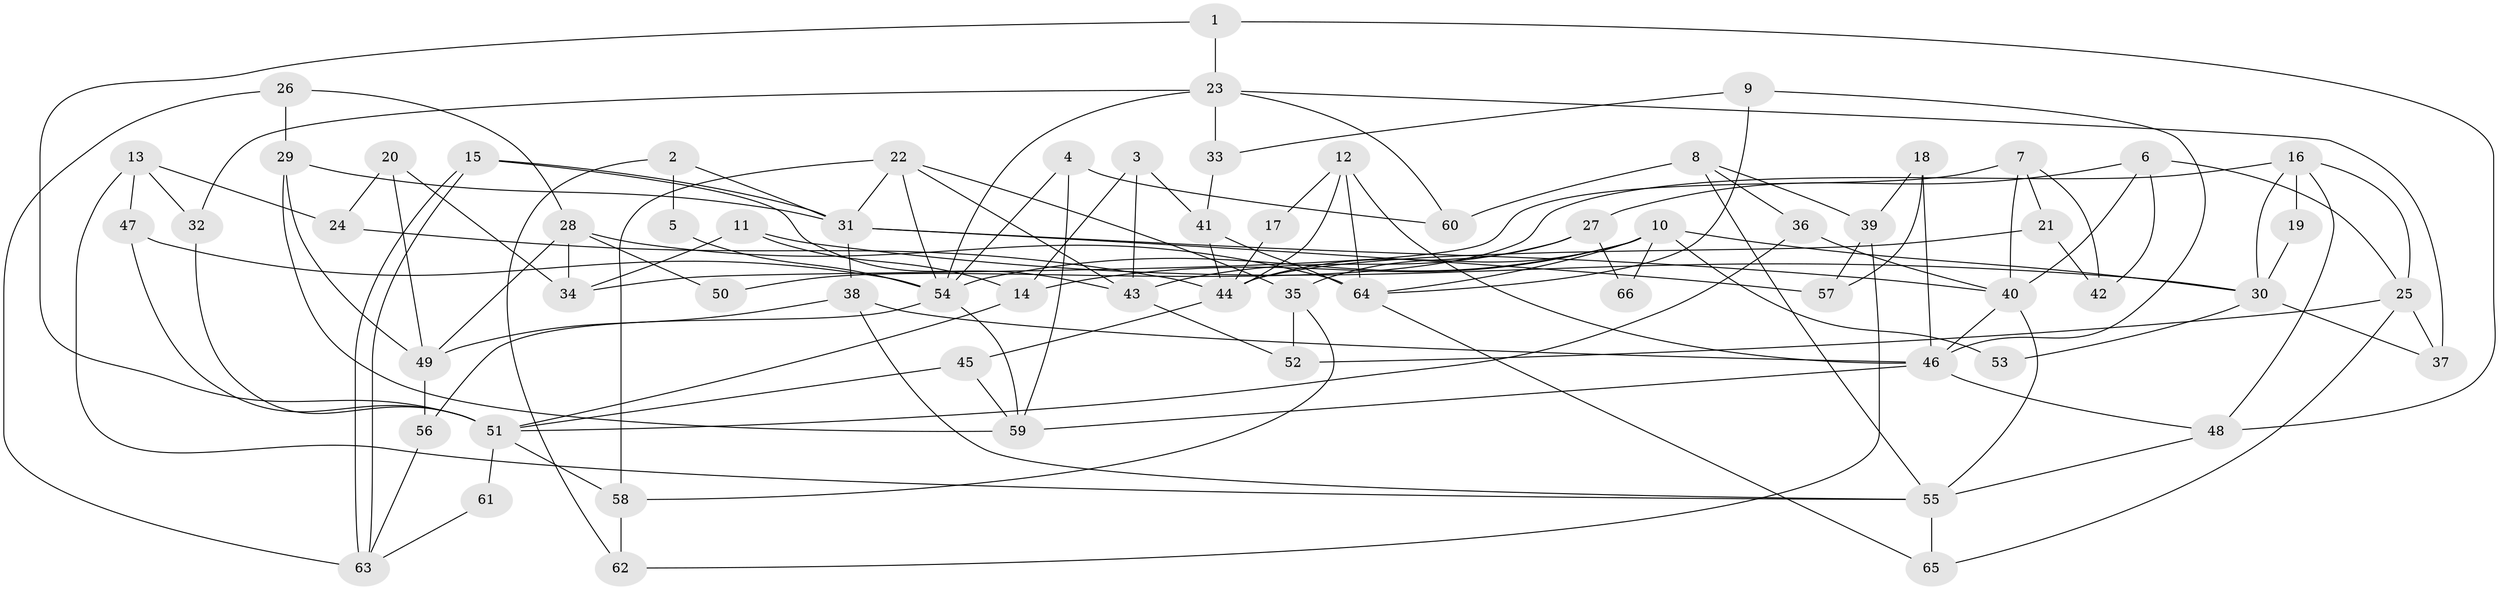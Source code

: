 // Generated by graph-tools (version 1.1) at 2025/11/02/27/25 16:11:20]
// undirected, 66 vertices, 132 edges
graph export_dot {
graph [start="1"]
  node [color=gray90,style=filled];
  1;
  2;
  3;
  4;
  5;
  6;
  7;
  8;
  9;
  10;
  11;
  12;
  13;
  14;
  15;
  16;
  17;
  18;
  19;
  20;
  21;
  22;
  23;
  24;
  25;
  26;
  27;
  28;
  29;
  30;
  31;
  32;
  33;
  34;
  35;
  36;
  37;
  38;
  39;
  40;
  41;
  42;
  43;
  44;
  45;
  46;
  47;
  48;
  49;
  50;
  51;
  52;
  53;
  54;
  55;
  56;
  57;
  58;
  59;
  60;
  61;
  62;
  63;
  64;
  65;
  66;
  1 -- 48;
  1 -- 51;
  1 -- 23;
  2 -- 31;
  2 -- 62;
  2 -- 5;
  3 -- 43;
  3 -- 41;
  3 -- 14;
  4 -- 54;
  4 -- 59;
  4 -- 60;
  5 -- 54;
  6 -- 25;
  6 -- 40;
  6 -- 27;
  6 -- 42;
  7 -- 40;
  7 -- 42;
  7 -- 21;
  7 -- 34;
  8 -- 36;
  8 -- 60;
  8 -- 39;
  8 -- 55;
  9 -- 46;
  9 -- 64;
  9 -- 33;
  10 -- 44;
  10 -- 30;
  10 -- 14;
  10 -- 53;
  10 -- 54;
  10 -- 64;
  10 -- 66;
  11 -- 14;
  11 -- 34;
  11 -- 30;
  12 -- 46;
  12 -- 64;
  12 -- 17;
  12 -- 44;
  13 -- 47;
  13 -- 24;
  13 -- 32;
  13 -- 55;
  14 -- 51;
  15 -- 31;
  15 -- 63;
  15 -- 63;
  15 -- 43;
  16 -- 30;
  16 -- 48;
  16 -- 19;
  16 -- 25;
  16 -- 50;
  17 -- 44;
  18 -- 46;
  18 -- 39;
  18 -- 57;
  19 -- 30;
  20 -- 34;
  20 -- 49;
  20 -- 24;
  21 -- 44;
  21 -- 42;
  22 -- 54;
  22 -- 35;
  22 -- 31;
  22 -- 43;
  22 -- 58;
  23 -- 32;
  23 -- 33;
  23 -- 37;
  23 -- 54;
  23 -- 60;
  24 -- 44;
  25 -- 52;
  25 -- 37;
  25 -- 65;
  26 -- 28;
  26 -- 29;
  26 -- 63;
  27 -- 43;
  27 -- 35;
  27 -- 66;
  28 -- 64;
  28 -- 49;
  28 -- 34;
  28 -- 50;
  29 -- 31;
  29 -- 49;
  29 -- 59;
  30 -- 37;
  30 -- 53;
  31 -- 38;
  31 -- 40;
  31 -- 57;
  32 -- 51;
  33 -- 41;
  35 -- 58;
  35 -- 52;
  36 -- 40;
  36 -- 51;
  38 -- 46;
  38 -- 55;
  38 -- 49;
  39 -- 57;
  39 -- 62;
  40 -- 55;
  40 -- 46;
  41 -- 64;
  41 -- 44;
  43 -- 52;
  44 -- 45;
  45 -- 59;
  45 -- 51;
  46 -- 59;
  46 -- 48;
  47 -- 51;
  47 -- 54;
  48 -- 55;
  49 -- 56;
  51 -- 58;
  51 -- 61;
  54 -- 56;
  54 -- 59;
  55 -- 65;
  56 -- 63;
  58 -- 62;
  61 -- 63;
  64 -- 65;
}
